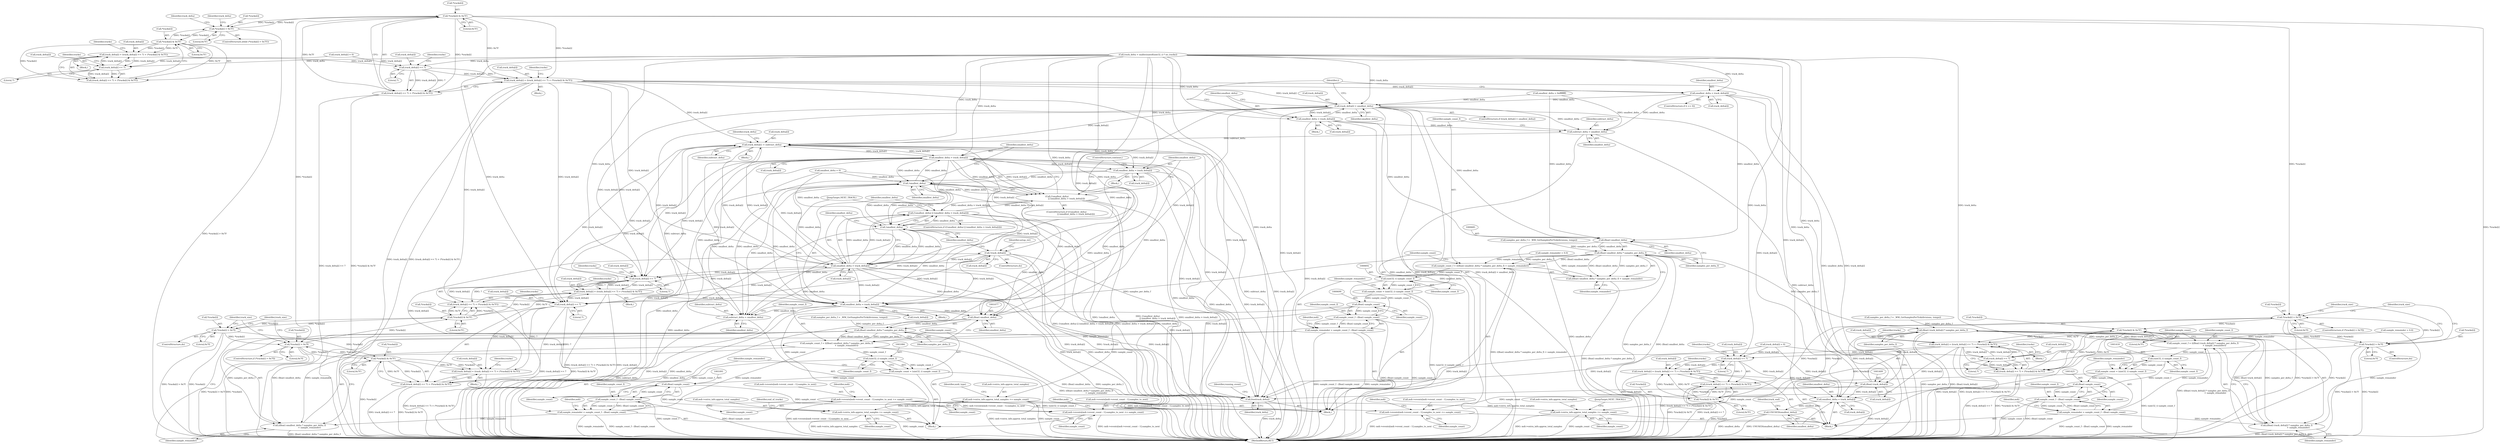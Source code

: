 digraph "0_wildmidi_660b513d99bced8783a4a5984ac2f742c74ebbdd_1@pointer" {
"1000635" [label="(Call,*tracks[i] & 0x7F)"];
"1000594" [label="(Call,*tracks[i] > 0x7F)"];
"1000635" [label="(Call,*tracks[i] & 0x7F)"];
"1000611" [label="(Call,*tracks[i] & 0x7F)"];
"1000601" [label="(Call,track_delta[i] = (track_delta[i] << 7) + (*tracks[i] & 0x7F))"];
"1000606" [label="(Call,track_delta[i] << 7)"];
"1000605" [label="(Call,(track_delta[i] << 7) + (*tracks[i] & 0x7F))"];
"1000630" [label="(Call,track_delta[i] << 7)"];
"1000625" [label="(Call,track_delta[i] = (track_delta[i] << 7) + (*tracks[i] & 0x7F))"];
"1000655" [label="(Call,track_delta[i] < smallest_delta)"];
"1000661" [label="(Call,smallest_delta = track_delta[i])"];
"1000677" [label="(Call,subtract_delta = smallest_delta)"];
"1000754" [label="(Call,track_delta[i] -= subtract_delta)"];
"1000768" [label="(Call,smallest_delta > track_delta[i])"];
"1000766" [label="(Call,!smallest_delta)"];
"1000765" [label="(Call,(!smallest_delta)\n                             || (smallest_delta > track_delta[i]))"];
"1001053" [label="(Call,(!smallest_delta) || (smallest_delta > track_delta[i]))"];
"1001054" [label="(Call,!smallest_delta)"];
"1001056" [label="(Call,smallest_delta > track_delta[i])"];
"1000986" [label="(Call,track_delta[i] << 7)"];
"1000981" [label="(Call,track_delta[i] = (track_delta[i] << 7) + (*tracks[i] & 0x7F))"];
"1001029" [label="(Call,track_delta[i] << 7)"];
"1001024" [label="(Call,track_delta[i] = (track_delta[i] << 7) + (*tracks[i] & 0x7F))"];
"1001048" [label="(Call,!track_delta[i])"];
"1001062" [label="(Call,smallest_delta = track_delta[i])"];
"1001069" [label="(Call,subtract_delta = smallest_delta)"];
"1001076" [label="(Call,(float) smallest_delta)"];
"1001075" [label="(Call,(float) smallest_delta * samples_per_delta_f)"];
"1001072" [label="(Call,sample_count_f = (((float) smallest_delta * samples_per_delta_f)\n                              + sample_remainder))"];
"1001083" [label="(Call,(uint32_t) sample_count_f)"];
"1001081" [label="(Call,sample_count = (uint32_t) sample_count_f)"];
"1001090" [label="(Call,(float) sample_count)"];
"1001088" [label="(Call,sample_count_f - (float) sample_count)"];
"1001086" [label="(Call,sample_remainder = sample_count_f - (float) sample_count)"];
"1001074" [label="(Call,((float) smallest_delta * samples_per_delta_f)\n                              + sample_remainder)"];
"1001093" [label="(Call,mdi->events[mdi->event_count - 1].samples_to_next += sample_count)"];
"1001106" [label="(Call,mdi->extra_info.approx_total_samples += sample_count)"];
"1001515" [label="(Call,free(track_delta))"];
"1001028" [label="(Call,(track_delta[i] << 7) + (*tracks[i] & 0x7F))"];
"1000985" [label="(Call,(track_delta[i] << 7) + (*tracks[i] & 0x7F))"];
"1000774" [label="(Call,smallest_delta = track_delta[i])"];
"1000684" [label="(Call,(float) smallest_delta)"];
"1000683" [label="(Call,(float) smallest_delta * samples_per_delta_f)"];
"1000680" [label="(Call,sample_count_f = (((float) smallest_delta * samples_per_delta_f) + sample_remainder))"];
"1000691" [label="(Call,(uint32_t) sample_count_f)"];
"1000689" [label="(Call,sample_count = (uint32_t) sample_count_f)"];
"1000698" [label="(Call,(float) sample_count)"];
"1000696" [label="(Call,sample_count_f - (float) sample_count)"];
"1000694" [label="(Call,sample_remainder = sample_count_f - (float) sample_count)"];
"1000701" [label="(Call,mdi->events[mdi->event_count - 1].samples_to_next += sample_count)"];
"1001427" [label="(Call,mdi->events[mdi->event_count - 1].samples_to_next += sample_count)"];
"1000714" [label="(Call,mdi->extra_info.approx_total_samples += sample_count)"];
"1001440" [label="(Call,mdi->extra_info.approx_total_samples += sample_count)"];
"1000682" [label="(Call,((float) smallest_delta * samples_per_delta_f) + sample_remainder)"];
"1001407" [label="(Call,(float) track_delta[i] * samples_per_delta_f)"];
"1001404" [label="(Call,sample_count_f = (((float) track_delta[i] * samples_per_delta_f)\n                                   + sample_remainder))"];
"1001417" [label="(Call,(uint32_t) sample_count_f)"];
"1001415" [label="(Call,sample_count = (uint32_t) sample_count_f)"];
"1001424" [label="(Call,(float) sample_count)"];
"1001422" [label="(Call,sample_count_f - (float) sample_count)"];
"1001420" [label="(Call,sample_remainder = sample_count_f - (float) sample_count)"];
"1001406" [label="(Call,((float) track_delta[i] * samples_per_delta_f)\n                                   + sample_remainder)"];
"1001448" [label="(Call,smallest_delta = track_delta[i])"];
"1001453" [label="(Call,UNUSED(smallest_delta))"];
"1000672" [label="(Call,smallest_delta = track_delta[i])"];
"1000629" [label="(Call,(track_delta[i] << 7) + (*tracks[i] & 0x7F))"];
"1000966" [label="(Call,*tracks[i] > 0x7f)"];
"1000991" [label="(Call,*tracks[i] & 0x7F)"];
"1001005" [label="(Call,*tracks[i] > 0x7f)"];
"1001034" [label="(Call,*tracks[i] & 0x7F)"];
"1001322" [label="(Call,*tracks[i] > 0x7f)"];
"1001347" [label="(Call,*tracks[i] & 0x7F)"];
"1001337" [label="(Call,track_delta[i] = (track_delta[i] << 7) + (*tracks[i] & 0x7F))"];
"1001342" [label="(Call,track_delta[i] << 7)"];
"1001341" [label="(Call,(track_delta[i] << 7) + (*tracks[i] & 0x7F))"];
"1001385" [label="(Call,track_delta[i] << 7)"];
"1001380" [label="(Call,track_delta[i] = (track_delta[i] << 7) + (*tracks[i] & 0x7F))"];
"1001408" [label="(Call,(float) track_delta[i])"];
"1001384" [label="(Call,(track_delta[i] << 7) + (*tracks[i] & 0x7F))"];
"1001361" [label="(Call,*tracks[i] > 0x7f)"];
"1001390" [label="(Call,*tracks[i] & 0x7F)"];
"1000697" [label="(Identifier,sample_count_f)"];
"1000678" [label="(Identifier,subtract_delta)"];
"1001427" [label="(Call,mdi->events[mdi->event_count - 1].samples_to_next += sample_count)"];
"1000611" [label="(Call,*tracks[i] & 0x7F)"];
"1000780" [label="(ControlStructure,do)"];
"1000612" [label="(Call,*tracks[i])"];
"1001054" [label="(Call,!smallest_delta)"];
"1001005" [label="(Call,*tracks[i] > 0x7f)"];
"1000156" [label="(Call,sample_remainder = 0.0)"];
"1001112" [label="(Identifier,sample_count)"];
"1000673" [label="(Identifier,smallest_delta)"];
"1000655" [label="(Call,track_delta[i] < smallest_delta)"];
"1001341" [label="(Call,(track_delta[i] << 7) + (*tracks[i] & 0x7F))"];
"1000686" [label="(Identifier,smallest_delta)"];
"1000950" [label="(Call,samples_per_delta_f = _WM_GetSamplesPerTick(divisions, tempo))"];
"1001056" [label="(Call,smallest_delta > track_delta[i])"];
"1001083" [label="(Call,(uint32_t) sample_count_f)"];
"1000682" [label="(Call,((float) smallest_delta * samples_per_delta_f) + sample_remainder)"];
"1001348" [label="(Call,*tracks[i])"];
"1000654" [label="(ControlStructure,if (track_delta[i] < smallest_delta))"];
"1001080" [label="(Identifier,sample_remainder)"];
"1000656" [label="(Call,track_delta[i])"];
"1001085" [label="(Identifier,sample_count_f)"];
"1000691" [label="(Call,(uint32_t) sample_count_f)"];
"1001449" [label="(Identifier,smallest_delta)"];
"1000992" [label="(Call,*tracks[i])"];
"1000605" [label="(Call,(track_delta[i] << 7) + (*tracks[i] & 0x7F))"];
"1000625" [label="(Call,track_delta[i] = (track_delta[i] << 7) + (*tracks[i] & 0x7F))"];
"1001381" [label="(Call,track_delta[i])"];
"1000717" [label="(Identifier,mdi)"];
"1000698" [label="(Call,(float) sample_count)"];
"1001362" [label="(Call,*tracks[i])"];
"1001443" [label="(Identifier,mdi)"];
"1000689" [label="(Call,sample_count = (uint32_t) sample_count_f)"];
"1000966" [label="(Call,*tracks[i] > 0x7f)"];
"1001058" [label="(Call,track_delta[i])"];
"1000994" [label="(Identifier,tracks)"];
"1000410" [label="(Call,track_delta = malloc(sizeof(uint32_t) * no_tracks))"];
"1001404" [label="(Call,sample_count_f = (((float) track_delta[i] * samples_per_delta_f)\n                                   + sample_remainder))"];
"1001516" [label="(Identifier,track_delta)"];
"1001385" [label="(Call,track_delta[i] << 7)"];
"1000614" [label="(Identifier,tracks)"];
"1001106" [label="(Call,mdi->extra_info.approx_total_samples += sample_count)"];
"1001301" [label="(Call,samples_per_delta_f = _WM_GetSamplesPerTick(divisions, tempo))"];
"1001410" [label="(Call,track_delta[i])"];
"1001350" [label="(Identifier,tracks)"];
"1000677" [label="(Call,subtract_delta = smallest_delta)"];
"1001049" [label="(Call,track_delta[i])"];
"1001440" [label="(Call,mdi->extra_info.approx_total_samples += sample_count)"];
"1001395" [label="(Literal,0x7F)"];
"1001076" [label="(Call,(float) smallest_delta)"];
"1001422" [label="(Call,sample_count_f - (float) sample_count)"];
"1001053" [label="(Call,(!smallest_delta) || (smallest_delta > track_delta[i]))"];
"1000663" [label="(Call,track_delta[i])"];
"1001355" [label="(Identifier,tracks)"];
"1001346" [label="(Literal,7)"];
"1001069" [label="(Call,subtract_delta = smallest_delta)"];
"1001370" [label="(Identifier,track_size)"];
"1001029" [label="(Call,track_delta[i] << 7)"];
"1001405" [label="(Identifier,sample_count_f)"];
"1000982" [label="(Call,track_delta[i])"];
"1001415" [label="(Call,sample_count = (uint32_t) sample_count_f)"];
"1001070" [label="(Identifier,subtract_delta)"];
"1000594" [label="(Call,*tracks[i] > 0x7F)"];
"1001398" [label="(Identifier,tracks)"];
"1001342" [label="(Call,track_delta[i] << 7)"];
"1000123" [label="(Block,)"];
"1000702" [label="(Call,mdi->events[mdi->event_count - 1].samples_to_next)"];
"1001144" [label="(Block,)"];
"1000595" [label="(Call,*tracks[i])"];
"1000674" [label="(Call,track_delta[i])"];
"1000603" [label="(Identifier,track_delta)"];
"1000627" [label="(Identifier,track_delta)"];
"1000974" [label="(Block,)"];
"1001092" [label="(Identifier,sample_count)"];
"1001407" [label="(Call,(float) track_delta[i] * samples_per_delta_f)"];
"1000755" [label="(Call,track_delta[i])"];
"1000991" [label="(Call,*tracks[i] & 0x7F)"];
"1000723" [label="(Identifier,midi_type)"];
"1000693" [label="(Identifier,sample_count_f)"];
"1001010" [label="(Literal,0x7f)"];
"1001087" [label="(Identifier,sample_remainder)"];
"1001082" [label="(Identifier,sample_count)"];
"1001389" [label="(Literal,7)"];
"1000599" [label="(Literal,0x7F)"];
"1000679" [label="(Identifier,smallest_delta)"];
"1000636" [label="(Call,*tracks[i])"];
"1000687" [label="(Identifier,samples_per_delta_f)"];
"1000978" [label="(Identifier,track_size)"];
"1000635" [label="(Call,*tracks[i] & 0x7F)"];
"1000973" [label="(ControlStructure,do)"];
"1000986" [label="(Call,track_delta[i] << 7)"];
"1001515" [label="(Call,free(track_delta))"];
"1001457" [label="(Identifier,track_end)"];
"1000660" [label="(Block,)"];
"1001107" [label="(Call,mdi->extra_info.approx_total_samples)"];
"1000681" [label="(Identifier,sample_count_f)"];
"1001086" [label="(Call,sample_remainder = sample_count_f - (float) sample_count)"];
"1001337" [label="(Call,track_delta[i] = (track_delta[i] << 7) + (*tracks[i] & 0x7F))"];
"1001105" [label="(Identifier,sample_count)"];
"1001441" [label="(Call,mdi->extra_info.approx_total_samples)"];
"1001423" [label="(Identifier,sample_count_f)"];
"1001097" [label="(Identifier,mdi)"];
"1001408" [label="(Call,(float) track_delta[i])"];
"1000761" [label="(Identifier,track_delta)"];
"1001327" [label="(Literal,0x7f)"];
"1000714" [label="(Call,mdi->extra_info.approx_total_samples += sample_count)"];
"1001533" [label="(MethodReturn,RET)"];
"1001039" [label="(Literal,0x7F)"];
"1000971" [label="(Literal,0x7f)"];
"1000767" [label="(Identifier,smallest_delta)"];
"1001064" [label="(Call,track_delta[i])"];
"1000385" [label="(Call,samples_per_delta_f = _WM_GetSamplesPerTick(divisions, tempo))"];
"1000731" [label="(Call,smallest_delta = 0)"];
"1000769" [label="(Identifier,smallest_delta)"];
"1000695" [label="(Identifier,sample_remainder)"];
"1001454" [label="(Identifier,smallest_delta)"];
"1001014" [label="(Identifier,track_size)"];
"1000588" [label="(Call,track_delta[i] = 0)"];
"1000715" [label="(Call,mdi->extra_info.approx_total_samples)"];
"1001323" [label="(Call,*tracks[i])"];
"1001450" [label="(Call,track_delta[i])"];
"1000965" [label="(ControlStructure,if (*tracks[i] > 0x7f))"];
"1000770" [label="(Call,track_delta[i])"];
"1001384" [label="(Call,(track_delta[i] << 7) + (*tracks[i] & 0x7F))"];
"1000643" [label="(Identifier,tracks)"];
"1001024" [label="(Call,track_delta[i] = (track_delta[i] << 7) + (*tracks[i] & 0x7F))"];
"1001078" [label="(Identifier,smallest_delta)"];
"1001343" [label="(Call,track_delta[i])"];
"1000662" [label="(Identifier,smallest_delta)"];
"1000634" [label="(Literal,7)"];
"1000630" [label="(Call,track_delta[i] << 7)"];
"1001089" [label="(Identifier,sample_count_f)"];
"1000981" [label="(Call,track_delta[i] = (track_delta[i] << 7) + (*tracks[i] & 0x7F))"];
"1001426" [label="(Identifier,sample_count)"];
"1001380" [label="(Call,track_delta[i] = (track_delta[i] << 7) + (*tracks[i] & 0x7F))"];
"1001366" [label="(Literal,0x7f)"];
"1000999" [label="(Identifier,tracks)"];
"1001055" [label="(Identifier,smallest_delta)"];
"1001025" [label="(Call,track_delta[i])"];
"1001428" [label="(Call,mdi->events[mdi->event_count - 1].samples_to_next)"];
"1000773" [label="(Block,)"];
"1000774" [label="(Call,smallest_delta = track_delta[i])"];
"1000690" [label="(Identifier,sample_count)"];
"1000753" [label="(Block,)"];
"1000606" [label="(Call,track_delta[i] << 7)"];
"1000688" [label="(Identifier,sample_remainder)"];
"1000619" [label="(Identifier,tracks)"];
"1001030" [label="(Call,track_delta[i])"];
"1001338" [label="(Call,track_delta[i])"];
"1001420" [label="(Call,sample_remainder = sample_count_f - (float) sample_count)"];
"1000668" [label="(ControlStructure,if (i == 0))"];
"1000713" [label="(Identifier,sample_count)"];
"1001424" [label="(Call,(float) sample_count)"];
"1001042" [label="(Identifier,tracks)"];
"1000661" [label="(Call,smallest_delta = track_delta[i])"];
"1000443" [label="(Block,)"];
"1000783" [label="(Identifier,setup_ret)"];
"1001075" [label="(Call,(float) smallest_delta * samples_per_delta_f)"];
"1001439" [label="(Identifier,sample_count)"];
"1000600" [label="(Block,)"];
"1001057" [label="(Identifier,smallest_delta)"];
"1001352" [label="(Literal,0x7F)"];
"1001431" [label="(Identifier,mdi)"];
"1001081" [label="(Call,sample_count = (uint32_t) sample_count_f)"];
"1000775" [label="(Identifier,smallest_delta)"];
"1000987" [label="(Call,track_delta[i])"];
"1001393" [label="(Identifier,tracks)"];
"1000700" [label="(Identifier,sample_count)"];
"1001390" [label="(Call,*tracks[i] & 0x7F)"];
"1000626" [label="(Call,track_delta[i])"];
"1000758" [label="(Identifier,subtract_delta)"];
"1001413" [label="(Identifier,samples_per_delta_f)"];
"1001322" [label="(Call,*tracks[i] > 0x7f)"];
"1000431" [label="(Call,smallest_delta = 0xffffffff)"];
"1000728" [label="(Identifier,end_of_tracks)"];
"1001361" [label="(Call,*tracks[i] > 0x7f)"];
"1000638" [label="(Identifier,tracks)"];
"1001347" [label="(Call,*tracks[i] & 0x7F)"];
"1001330" [label="(Block,)"];
"1000766" [label="(Call,!smallest_delta)"];
"1000680" [label="(Call,sample_count_f = (((float) smallest_delta * samples_per_delta_f) + sample_remainder))"];
"1001063" [label="(Identifier,smallest_delta)"];
"1001518" [label="(Identifier,running_event)"];
"1001447" [label="(JumpTarget,NEXT_TRACK2:)"];
"1001453" [label="(Call,UNUSED(smallest_delta))"];
"1000683" [label="(Call,(float) smallest_delta * samples_per_delta_f)"];
"1000705" [label="(Identifier,mdi)"];
"1000601" [label="(Call,track_delta[i] = (track_delta[i] << 7) + (*tracks[i] & 0x7F))"];
"1001072" [label="(Call,sample_count_f = (((float) smallest_delta * samples_per_delta_f)\n                              + sample_remainder))"];
"1001334" [label="(Identifier,track_size)"];
"1001321" [label="(ControlStructure,if (*tracks[i] > 0x7f))"];
"1000768" [label="(Call,smallest_delta > track_delta[i])"];
"1000779" [label="(ControlStructure,continue;)"];
"1000765" [label="(Call,(!smallest_delta)\n                             || (smallest_delta > track_delta[i]))"];
"1000607" [label="(Call,track_delta[i])"];
"1000781" [label="(Block,)"];
"1001125" [label="(Call,sample_remainder = 0.0)"];
"1001109" [label="(Identifier,mdi)"];
"1001006" [label="(Call,*tracks[i])"];
"1001034" [label="(Call,*tracks[i] & 0x7F)"];
"1001033" [label="(Literal,7)"];
"1001071" [label="(Identifier,smallest_delta)"];
"1001417" [label="(Call,(uint32_t) sample_count_f)"];
"1001035" [label="(Call,*tracks[i])"];
"1000696" [label="(Call,sample_count_f - (float) sample_count)"];
"1000720" [label="(Identifier,sample_count)"];
"1000730" [label="(Block,)"];
"1001061" [label="(Block,)"];
"1000754" [label="(Call,track_delta[i] -= subtract_delta)"];
"1000967" [label="(Call,*tracks[i])"];
"1001448" [label="(Call,smallest_delta = track_delta[i])"];
"1000616" [label="(Literal,0x7F)"];
"1000672" [label="(Call,smallest_delta = track_delta[i])"];
"1001067" [label="(JumpTarget,NEXT_TRACK:)"];
"1000990" [label="(Literal,7)"];
"1000776" [label="(Call,track_delta[i])"];
"1001406" [label="(Call,((float) track_delta[i] * samples_per_delta_f)\n                                   + sample_remainder)"];
"1001414" [label="(Identifier,sample_remainder)"];
"1001079" [label="(Identifier,samples_per_delta_f)"];
"1000701" [label="(Call,mdi->events[mdi->event_count - 1].samples_to_next += sample_count)"];
"1001052" [label="(ControlStructure,if ((!smallest_delta) || (smallest_delta > track_delta[i])))"];
"1001090" [label="(Call,(float) sample_count)"];
"1000602" [label="(Call,track_delta[i])"];
"1001088" [label="(Call,sample_count_f - (float) sample_count)"];
"1001329" [label="(ControlStructure,do)"];
"1001419" [label="(Identifier,sample_count_f)"];
"1001073" [label="(Identifier,sample_count_f)"];
"1001094" [label="(Call,mdi->events[mdi->event_count - 1].samples_to_next)"];
"1001391" [label="(Call,*tracks[i])"];
"1001446" [label="(Identifier,sample_count)"];
"1000593" [label="(ControlStructure,while (*tracks[i] > 0x7F))"];
"1001421" [label="(Identifier,sample_remainder)"];
"1001028" [label="(Call,(track_delta[i] << 7) + (*tracks[i] & 0x7F))"];
"1000694" [label="(Call,sample_remainder = sample_count_f - (float) sample_count)"];
"1000631" [label="(Call,track_delta[i])"];
"1001093" [label="(Call,mdi->events[mdi->event_count - 1].samples_to_next += sample_count)"];
"1001416" [label="(Identifier,sample_count)"];
"1000442" [label="(Identifier,i)"];
"1001062" [label="(Call,smallest_delta = track_delta[i])"];
"1000985" [label="(Call,(track_delta[i] << 7) + (*tracks[i] & 0x7F))"];
"1001316" [label="(Call,track_delta[i] = 0)"];
"1001048" [label="(Call,!track_delta[i])"];
"1000684" [label="(Call,(float) smallest_delta)"];
"1001037" [label="(Identifier,tracks)"];
"1001074" [label="(Call,((float) smallest_delta * samples_per_delta_f)\n                              + sample_remainder)"];
"1000640" [label="(Literal,0x7F)"];
"1000996" [label="(Literal,0x7F)"];
"1000629" [label="(Call,(track_delta[i] << 7) + (*tracks[i] & 0x7F))"];
"1000610" [label="(Literal,7)"];
"1000764" [label="(ControlStructure,if ((!smallest_delta)\n                             || (smallest_delta > track_delta[i])))"];
"1001386" [label="(Call,track_delta[i])"];
"1000659" [label="(Identifier,smallest_delta)"];
"1000635" -> "1000629"  [label="AST: "];
"1000635" -> "1000640"  [label="CFG: "];
"1000636" -> "1000635"  [label="AST: "];
"1000640" -> "1000635"  [label="AST: "];
"1000629" -> "1000635"  [label="CFG: "];
"1000635" -> "1001533"  [label="DDG: *tracks[i]"];
"1000635" -> "1000594"  [label="DDG: *tracks[i]"];
"1000635" -> "1000625"  [label="DDG: *tracks[i]"];
"1000635" -> "1000625"  [label="DDG: 0x7F"];
"1000635" -> "1000629"  [label="DDG: *tracks[i]"];
"1000635" -> "1000629"  [label="DDG: 0x7F"];
"1000594" -> "1000635"  [label="DDG: *tracks[i]"];
"1000635" -> "1000966"  [label="DDG: *tracks[i]"];
"1000635" -> "1001322"  [label="DDG: *tracks[i]"];
"1000594" -> "1000593"  [label="AST: "];
"1000594" -> "1000599"  [label="CFG: "];
"1000595" -> "1000594"  [label="AST: "];
"1000599" -> "1000594"  [label="AST: "];
"1000603" -> "1000594"  [label="CFG: "];
"1000627" -> "1000594"  [label="CFG: "];
"1000594" -> "1001533"  [label="DDG: *tracks[i] > 0x7F"];
"1000611" -> "1000594"  [label="DDG: *tracks[i]"];
"1000594" -> "1000611"  [label="DDG: *tracks[i]"];
"1000611" -> "1000605"  [label="AST: "];
"1000611" -> "1000616"  [label="CFG: "];
"1000612" -> "1000611"  [label="AST: "];
"1000616" -> "1000611"  [label="AST: "];
"1000605" -> "1000611"  [label="CFG: "];
"1000611" -> "1000601"  [label="DDG: *tracks[i]"];
"1000611" -> "1000601"  [label="DDG: 0x7F"];
"1000611" -> "1000605"  [label="DDG: *tracks[i]"];
"1000611" -> "1000605"  [label="DDG: 0x7F"];
"1000601" -> "1000600"  [label="AST: "];
"1000601" -> "1000605"  [label="CFG: "];
"1000602" -> "1000601"  [label="AST: "];
"1000605" -> "1000601"  [label="AST: "];
"1000619" -> "1000601"  [label="CFG: "];
"1000606" -> "1000601"  [label="DDG: track_delta[i]"];
"1000606" -> "1000601"  [label="DDG: 7"];
"1000601" -> "1000606"  [label="DDG: track_delta[i]"];
"1000601" -> "1000630"  [label="DDG: track_delta[i]"];
"1000606" -> "1000605"  [label="AST: "];
"1000606" -> "1000610"  [label="CFG: "];
"1000607" -> "1000606"  [label="AST: "];
"1000610" -> "1000606"  [label="AST: "];
"1000614" -> "1000606"  [label="CFG: "];
"1000606" -> "1000605"  [label="DDG: track_delta[i]"];
"1000606" -> "1000605"  [label="DDG: 7"];
"1000588" -> "1000606"  [label="DDG: track_delta[i]"];
"1000410" -> "1000606"  [label="DDG: track_delta"];
"1000630" -> "1000629"  [label="AST: "];
"1000630" -> "1000634"  [label="CFG: "];
"1000631" -> "1000630"  [label="AST: "];
"1000634" -> "1000630"  [label="AST: "];
"1000638" -> "1000630"  [label="CFG: "];
"1000630" -> "1000625"  [label="DDG: track_delta[i]"];
"1000630" -> "1000625"  [label="DDG: 7"];
"1000630" -> "1000629"  [label="DDG: track_delta[i]"];
"1000630" -> "1000629"  [label="DDG: 7"];
"1000588" -> "1000630"  [label="DDG: track_delta[i]"];
"1000410" -> "1000630"  [label="DDG: track_delta"];
"1000625" -> "1000443"  [label="AST: "];
"1000625" -> "1000629"  [label="CFG: "];
"1000626" -> "1000625"  [label="AST: "];
"1000629" -> "1000625"  [label="AST: "];
"1000643" -> "1000625"  [label="CFG: "];
"1000625" -> "1001533"  [label="DDG: (track_delta[i] << 7) + (*tracks[i] & 0x7F)"];
"1000625" -> "1001533"  [label="DDG: track_delta[i]"];
"1000625" -> "1000655"  [label="DDG: track_delta[i]"];
"1000625" -> "1000672"  [label="DDG: track_delta[i]"];
"1000625" -> "1000754"  [label="DDG: track_delta[i]"];
"1000625" -> "1000986"  [label="DDG: track_delta[i]"];
"1000625" -> "1001029"  [label="DDG: track_delta[i]"];
"1000625" -> "1001056"  [label="DDG: track_delta[i]"];
"1000625" -> "1001062"  [label="DDG: track_delta[i]"];
"1000625" -> "1001448"  [label="DDG: track_delta[i]"];
"1000625" -> "1001515"  [label="DDG: track_delta[i]"];
"1000655" -> "1000654"  [label="AST: "];
"1000655" -> "1000659"  [label="CFG: "];
"1000656" -> "1000655"  [label="AST: "];
"1000659" -> "1000655"  [label="AST: "];
"1000662" -> "1000655"  [label="CFG: "];
"1000442" -> "1000655"  [label="CFG: "];
"1000655" -> "1001533"  [label="DDG: track_delta[i]"];
"1000655" -> "1001533"  [label="DDG: track_delta[i] < smallest_delta"];
"1000655" -> "1001533"  [label="DDG: smallest_delta"];
"1000410" -> "1000655"  [label="DDG: track_delta"];
"1000661" -> "1000655"  [label="DDG: smallest_delta"];
"1000431" -> "1000655"  [label="DDG: smallest_delta"];
"1000672" -> "1000655"  [label="DDG: smallest_delta"];
"1000655" -> "1000661"  [label="DDG: track_delta[i]"];
"1000655" -> "1000677"  [label="DDG: smallest_delta"];
"1000655" -> "1000684"  [label="DDG: smallest_delta"];
"1000655" -> "1000754"  [label="DDG: track_delta[i]"];
"1000655" -> "1000986"  [label="DDG: track_delta[i]"];
"1000655" -> "1001029"  [label="DDG: track_delta[i]"];
"1000655" -> "1001056"  [label="DDG: track_delta[i]"];
"1000655" -> "1001062"  [label="DDG: track_delta[i]"];
"1000655" -> "1001448"  [label="DDG: track_delta[i]"];
"1000655" -> "1001515"  [label="DDG: track_delta[i]"];
"1000661" -> "1000660"  [label="AST: "];
"1000661" -> "1000663"  [label="CFG: "];
"1000662" -> "1000661"  [label="AST: "];
"1000663" -> "1000661"  [label="AST: "];
"1000442" -> "1000661"  [label="CFG: "];
"1000661" -> "1001533"  [label="DDG: track_delta[i]"];
"1000661" -> "1001533"  [label="DDG: smallest_delta"];
"1000410" -> "1000661"  [label="DDG: track_delta"];
"1000661" -> "1000677"  [label="DDG: smallest_delta"];
"1000661" -> "1000684"  [label="DDG: smallest_delta"];
"1000677" -> "1000123"  [label="AST: "];
"1000677" -> "1000679"  [label="CFG: "];
"1000678" -> "1000677"  [label="AST: "];
"1000679" -> "1000677"  [label="AST: "];
"1000681" -> "1000677"  [label="CFG: "];
"1000677" -> "1001533"  [label="DDG: subtract_delta"];
"1000431" -> "1000677"  [label="DDG: smallest_delta"];
"1000672" -> "1000677"  [label="DDG: smallest_delta"];
"1000677" -> "1000754"  [label="DDG: subtract_delta"];
"1000754" -> "1000753"  [label="AST: "];
"1000754" -> "1000758"  [label="CFG: "];
"1000755" -> "1000754"  [label="AST: "];
"1000758" -> "1000754"  [label="AST: "];
"1000761" -> "1000754"  [label="CFG: "];
"1000754" -> "1001533"  [label="DDG: subtract_delta"];
"1000754" -> "1001533"  [label="DDG: track_delta[i]"];
"1001069" -> "1000754"  [label="DDG: subtract_delta"];
"1001048" -> "1000754"  [label="DDG: track_delta[i]"];
"1001056" -> "1000754"  [label="DDG: track_delta[i]"];
"1000410" -> "1000754"  [label="DDG: track_delta"];
"1000981" -> "1000754"  [label="DDG: track_delta[i]"];
"1000768" -> "1000754"  [label="DDG: track_delta[i]"];
"1000754" -> "1000768"  [label="DDG: track_delta[i]"];
"1000754" -> "1000774"  [label="DDG: track_delta[i]"];
"1000754" -> "1000986"  [label="DDG: track_delta[i]"];
"1000754" -> "1001029"  [label="DDG: track_delta[i]"];
"1000754" -> "1001056"  [label="DDG: track_delta[i]"];
"1000754" -> "1001062"  [label="DDG: track_delta[i]"];
"1000754" -> "1001515"  [label="DDG: track_delta[i]"];
"1000768" -> "1000765"  [label="AST: "];
"1000768" -> "1000770"  [label="CFG: "];
"1000769" -> "1000768"  [label="AST: "];
"1000770" -> "1000768"  [label="AST: "];
"1000765" -> "1000768"  [label="CFG: "];
"1000768" -> "1001533"  [label="DDG: smallest_delta"];
"1000768" -> "1001533"  [label="DDG: track_delta[i]"];
"1000768" -> "1000766"  [label="DDG: smallest_delta"];
"1000768" -> "1000765"  [label="DDG: smallest_delta"];
"1000768" -> "1000765"  [label="DDG: track_delta[i]"];
"1000766" -> "1000768"  [label="DDG: smallest_delta"];
"1000410" -> "1000768"  [label="DDG: track_delta"];
"1000768" -> "1000774"  [label="DDG: track_delta[i]"];
"1000768" -> "1000986"  [label="DDG: track_delta[i]"];
"1000768" -> "1001029"  [label="DDG: track_delta[i]"];
"1000768" -> "1001054"  [label="DDG: smallest_delta"];
"1000768" -> "1001056"  [label="DDG: track_delta[i]"];
"1000768" -> "1001062"  [label="DDG: track_delta[i]"];
"1000768" -> "1001069"  [label="DDG: smallest_delta"];
"1000768" -> "1001076"  [label="DDG: smallest_delta"];
"1000768" -> "1001515"  [label="DDG: track_delta[i]"];
"1000766" -> "1000765"  [label="AST: "];
"1000766" -> "1000767"  [label="CFG: "];
"1000767" -> "1000766"  [label="AST: "];
"1000769" -> "1000766"  [label="CFG: "];
"1000765" -> "1000766"  [label="CFG: "];
"1000766" -> "1001533"  [label="DDG: smallest_delta"];
"1000766" -> "1000765"  [label="DDG: smallest_delta"];
"1001054" -> "1000766"  [label="DDG: smallest_delta"];
"1001056" -> "1000766"  [label="DDG: smallest_delta"];
"1001062" -> "1000766"  [label="DDG: smallest_delta"];
"1000731" -> "1000766"  [label="DDG: smallest_delta"];
"1000774" -> "1000766"  [label="DDG: smallest_delta"];
"1000766" -> "1001054"  [label="DDG: smallest_delta"];
"1000766" -> "1001069"  [label="DDG: smallest_delta"];
"1000766" -> "1001076"  [label="DDG: smallest_delta"];
"1000765" -> "1000764"  [label="AST: "];
"1000775" -> "1000765"  [label="CFG: "];
"1000779" -> "1000765"  [label="CFG: "];
"1000765" -> "1001533"  [label="DDG: !smallest_delta"];
"1000765" -> "1001533"  [label="DDG: (!smallest_delta)\n                             || (smallest_delta > track_delta[i])"];
"1000765" -> "1001533"  [label="DDG: smallest_delta > track_delta[i]"];
"1001053" -> "1000765"  [label="DDG: smallest_delta > track_delta[i]"];
"1000765" -> "1001053"  [label="DDG: smallest_delta > track_delta[i]"];
"1001053" -> "1001052"  [label="AST: "];
"1001053" -> "1001054"  [label="CFG: "];
"1001053" -> "1001056"  [label="CFG: "];
"1001054" -> "1001053"  [label="AST: "];
"1001056" -> "1001053"  [label="AST: "];
"1001063" -> "1001053"  [label="CFG: "];
"1001067" -> "1001053"  [label="CFG: "];
"1001053" -> "1001533"  [label="DDG: smallest_delta > track_delta[i]"];
"1001053" -> "1001533"  [label="DDG: !smallest_delta"];
"1001053" -> "1001533"  [label="DDG: (!smallest_delta) || (smallest_delta > track_delta[i])"];
"1001054" -> "1001053"  [label="DDG: smallest_delta"];
"1001056" -> "1001053"  [label="DDG: smallest_delta"];
"1001056" -> "1001053"  [label="DDG: track_delta[i]"];
"1001054" -> "1001055"  [label="CFG: "];
"1001055" -> "1001054"  [label="AST: "];
"1001057" -> "1001054"  [label="CFG: "];
"1001054" -> "1001533"  [label="DDG: smallest_delta"];
"1001056" -> "1001054"  [label="DDG: smallest_delta"];
"1001062" -> "1001054"  [label="DDG: smallest_delta"];
"1000731" -> "1001054"  [label="DDG: smallest_delta"];
"1000774" -> "1001054"  [label="DDG: smallest_delta"];
"1001054" -> "1001056"  [label="DDG: smallest_delta"];
"1001054" -> "1001069"  [label="DDG: smallest_delta"];
"1001054" -> "1001076"  [label="DDG: smallest_delta"];
"1001056" -> "1001058"  [label="CFG: "];
"1001057" -> "1001056"  [label="AST: "];
"1001058" -> "1001056"  [label="AST: "];
"1001056" -> "1001533"  [label="DDG: smallest_delta"];
"1001056" -> "1001533"  [label="DDG: track_delta[i]"];
"1001056" -> "1000986"  [label="DDG: track_delta[i]"];
"1001056" -> "1001029"  [label="DDG: track_delta[i]"];
"1001048" -> "1001056"  [label="DDG: track_delta[i]"];
"1000410" -> "1001056"  [label="DDG: track_delta"];
"1000981" -> "1001056"  [label="DDG: track_delta[i]"];
"1001056" -> "1001062"  [label="DDG: track_delta[i]"];
"1001056" -> "1001069"  [label="DDG: smallest_delta"];
"1001056" -> "1001076"  [label="DDG: smallest_delta"];
"1001056" -> "1001515"  [label="DDG: track_delta[i]"];
"1000986" -> "1000985"  [label="AST: "];
"1000986" -> "1000990"  [label="CFG: "];
"1000987" -> "1000986"  [label="AST: "];
"1000990" -> "1000986"  [label="AST: "];
"1000994" -> "1000986"  [label="CFG: "];
"1000986" -> "1000981"  [label="DDG: track_delta[i]"];
"1000986" -> "1000981"  [label="DDG: 7"];
"1000986" -> "1000985"  [label="DDG: track_delta[i]"];
"1000986" -> "1000985"  [label="DDG: 7"];
"1001048" -> "1000986"  [label="DDG: track_delta[i]"];
"1000410" -> "1000986"  [label="DDG: track_delta"];
"1000981" -> "1000986"  [label="DDG: track_delta[i]"];
"1000981" -> "1000974"  [label="AST: "];
"1000981" -> "1000985"  [label="CFG: "];
"1000982" -> "1000981"  [label="AST: "];
"1000985" -> "1000981"  [label="AST: "];
"1000999" -> "1000981"  [label="CFG: "];
"1000981" -> "1001533"  [label="DDG: track_delta[i]"];
"1000981" -> "1001533"  [label="DDG: (track_delta[i] << 7) + (*tracks[i] & 0x7F)"];
"1000991" -> "1000981"  [label="DDG: *tracks[i]"];
"1000991" -> "1000981"  [label="DDG: 0x7F"];
"1000981" -> "1001029"  [label="DDG: track_delta[i]"];
"1000981" -> "1001062"  [label="DDG: track_delta[i]"];
"1000981" -> "1001515"  [label="DDG: track_delta[i]"];
"1001029" -> "1001028"  [label="AST: "];
"1001029" -> "1001033"  [label="CFG: "];
"1001030" -> "1001029"  [label="AST: "];
"1001033" -> "1001029"  [label="AST: "];
"1001037" -> "1001029"  [label="CFG: "];
"1001029" -> "1001024"  [label="DDG: track_delta[i]"];
"1001029" -> "1001024"  [label="DDG: 7"];
"1001029" -> "1001028"  [label="DDG: track_delta[i]"];
"1001029" -> "1001028"  [label="DDG: 7"];
"1001048" -> "1001029"  [label="DDG: track_delta[i]"];
"1000410" -> "1001029"  [label="DDG: track_delta"];
"1001024" -> "1000781"  [label="AST: "];
"1001024" -> "1001028"  [label="CFG: "];
"1001025" -> "1001024"  [label="AST: "];
"1001028" -> "1001024"  [label="AST: "];
"1001042" -> "1001024"  [label="CFG: "];
"1001024" -> "1001533"  [label="DDG: (track_delta[i] << 7) + (*tracks[i] & 0x7F)"];
"1001034" -> "1001024"  [label="DDG: *tracks[i]"];
"1001034" -> "1001024"  [label="DDG: 0x7F"];
"1001024" -> "1001048"  [label="DDG: track_delta[i]"];
"1001048" -> "1000780"  [label="AST: "];
"1001048" -> "1001049"  [label="CFG: "];
"1001049" -> "1001048"  [label="AST: "];
"1000783" -> "1001048"  [label="CFG: "];
"1001055" -> "1001048"  [label="CFG: "];
"1001048" -> "1001533"  [label="DDG: track_delta[i]"];
"1001048" -> "1001533"  [label="DDG: !track_delta[i]"];
"1000410" -> "1001048"  [label="DDG: track_delta"];
"1001048" -> "1001062"  [label="DDG: track_delta[i]"];
"1001048" -> "1001515"  [label="DDG: track_delta[i]"];
"1001062" -> "1001061"  [label="AST: "];
"1001062" -> "1001064"  [label="CFG: "];
"1001063" -> "1001062"  [label="AST: "];
"1001064" -> "1001062"  [label="AST: "];
"1001067" -> "1001062"  [label="CFG: "];
"1001062" -> "1001533"  [label="DDG: track_delta[i]"];
"1001062" -> "1001533"  [label="DDG: smallest_delta"];
"1000410" -> "1001062"  [label="DDG: track_delta"];
"1001062" -> "1001069"  [label="DDG: smallest_delta"];
"1001062" -> "1001076"  [label="DDG: smallest_delta"];
"1001069" -> "1000730"  [label="AST: "];
"1001069" -> "1001071"  [label="CFG: "];
"1001070" -> "1001069"  [label="AST: "];
"1001071" -> "1001069"  [label="AST: "];
"1001073" -> "1001069"  [label="CFG: "];
"1001069" -> "1001533"  [label="DDG: subtract_delta"];
"1000731" -> "1001069"  [label="DDG: smallest_delta"];
"1000774" -> "1001069"  [label="DDG: smallest_delta"];
"1001076" -> "1001075"  [label="AST: "];
"1001076" -> "1001078"  [label="CFG: "];
"1001077" -> "1001076"  [label="AST: "];
"1001078" -> "1001076"  [label="AST: "];
"1001079" -> "1001076"  [label="CFG: "];
"1001076" -> "1001533"  [label="DDG: smallest_delta"];
"1001076" -> "1001075"  [label="DDG: smallest_delta"];
"1000731" -> "1001076"  [label="DDG: smallest_delta"];
"1000774" -> "1001076"  [label="DDG: smallest_delta"];
"1001075" -> "1001074"  [label="AST: "];
"1001075" -> "1001079"  [label="CFG: "];
"1001079" -> "1001075"  [label="AST: "];
"1001080" -> "1001075"  [label="CFG: "];
"1001075" -> "1001533"  [label="DDG: (float) smallest_delta"];
"1001075" -> "1001533"  [label="DDG: samples_per_delta_f"];
"1001075" -> "1001072"  [label="DDG: (float) smallest_delta"];
"1001075" -> "1001072"  [label="DDG: samples_per_delta_f"];
"1001075" -> "1001074"  [label="DDG: (float) smallest_delta"];
"1001075" -> "1001074"  [label="DDG: samples_per_delta_f"];
"1000683" -> "1001075"  [label="DDG: samples_per_delta_f"];
"1000950" -> "1001075"  [label="DDG: samples_per_delta_f"];
"1001072" -> "1000730"  [label="AST: "];
"1001072" -> "1001074"  [label="CFG: "];
"1001073" -> "1001072"  [label="AST: "];
"1001074" -> "1001072"  [label="AST: "];
"1001082" -> "1001072"  [label="CFG: "];
"1001072" -> "1001533"  [label="DDG: ((float) smallest_delta * samples_per_delta_f)\n                              + sample_remainder"];
"1000694" -> "1001072"  [label="DDG: sample_remainder"];
"1001086" -> "1001072"  [label="DDG: sample_remainder"];
"1001072" -> "1001083"  [label="DDG: sample_count_f"];
"1001083" -> "1001081"  [label="AST: "];
"1001083" -> "1001085"  [label="CFG: "];
"1001084" -> "1001083"  [label="AST: "];
"1001085" -> "1001083"  [label="AST: "];
"1001081" -> "1001083"  [label="CFG: "];
"1001083" -> "1001081"  [label="DDG: sample_count_f"];
"1001083" -> "1001088"  [label="DDG: sample_count_f"];
"1001081" -> "1000730"  [label="AST: "];
"1001082" -> "1001081"  [label="AST: "];
"1001087" -> "1001081"  [label="CFG: "];
"1001081" -> "1001533"  [label="DDG: (uint32_t) sample_count_f"];
"1001081" -> "1001090"  [label="DDG: sample_count"];
"1001090" -> "1001088"  [label="AST: "];
"1001090" -> "1001092"  [label="CFG: "];
"1001091" -> "1001090"  [label="AST: "];
"1001092" -> "1001090"  [label="AST: "];
"1001088" -> "1001090"  [label="CFG: "];
"1001090" -> "1001088"  [label="DDG: sample_count"];
"1001090" -> "1001093"  [label="DDG: sample_count"];
"1001090" -> "1001106"  [label="DDG: sample_count"];
"1001088" -> "1001086"  [label="AST: "];
"1001089" -> "1001088"  [label="AST: "];
"1001086" -> "1001088"  [label="CFG: "];
"1001088" -> "1001533"  [label="DDG: sample_count_f"];
"1001088" -> "1001533"  [label="DDG: (float) sample_count"];
"1001088" -> "1001086"  [label="DDG: sample_count_f"];
"1001088" -> "1001086"  [label="DDG: (float) sample_count"];
"1001086" -> "1000730"  [label="AST: "];
"1001087" -> "1001086"  [label="AST: "];
"1001097" -> "1001086"  [label="CFG: "];
"1001086" -> "1001533"  [label="DDG: sample_remainder"];
"1001086" -> "1001533"  [label="DDG: sample_count_f - (float) sample_count"];
"1001086" -> "1001074"  [label="DDG: sample_remainder"];
"1001074" -> "1001080"  [label="CFG: "];
"1001080" -> "1001074"  [label="AST: "];
"1001074" -> "1001533"  [label="DDG: (float) smallest_delta * samples_per_delta_f"];
"1000694" -> "1001074"  [label="DDG: sample_remainder"];
"1001093" -> "1000730"  [label="AST: "];
"1001093" -> "1001105"  [label="CFG: "];
"1001094" -> "1001093"  [label="AST: "];
"1001105" -> "1001093"  [label="AST: "];
"1001109" -> "1001093"  [label="CFG: "];
"1001093" -> "1001533"  [label="DDG: mdi->events[mdi->event_count - 1].samples_to_next"];
"1000701" -> "1001093"  [label="DDG: mdi->events[mdi->event_count - 1].samples_to_next"];
"1001106" -> "1000730"  [label="AST: "];
"1001106" -> "1001112"  [label="CFG: "];
"1001107" -> "1001106"  [label="AST: "];
"1001112" -> "1001106"  [label="AST: "];
"1000728" -> "1001106"  [label="CFG: "];
"1001106" -> "1001533"  [label="DDG: mdi->extra_info.approx_total_samples"];
"1001106" -> "1001533"  [label="DDG: sample_count"];
"1000714" -> "1001106"  [label="DDG: mdi->extra_info.approx_total_samples"];
"1001515" -> "1000123"  [label="AST: "];
"1001515" -> "1001516"  [label="CFG: "];
"1001516" -> "1001515"  [label="AST: "];
"1001518" -> "1001515"  [label="CFG: "];
"1001515" -> "1001533"  [label="DDG: track_delta"];
"1001337" -> "1001515"  [label="DDG: track_delta[i]"];
"1001316" -> "1001515"  [label="DDG: track_delta[i]"];
"1000410" -> "1001515"  [label="DDG: track_delta"];
"1001408" -> "1001515"  [label="DDG: track_delta[i]"];
"1001028" -> "1001034"  [label="CFG: "];
"1001034" -> "1001028"  [label="AST: "];
"1001028" -> "1001533"  [label="DDG: track_delta[i] << 7"];
"1001028" -> "1001533"  [label="DDG: *tracks[i] & 0x7F"];
"1001034" -> "1001028"  [label="DDG: *tracks[i]"];
"1001034" -> "1001028"  [label="DDG: 0x7F"];
"1000985" -> "1000991"  [label="CFG: "];
"1000991" -> "1000985"  [label="AST: "];
"1000985" -> "1001533"  [label="DDG: *tracks[i] & 0x7F"];
"1000985" -> "1001533"  [label="DDG: track_delta[i] << 7"];
"1000991" -> "1000985"  [label="DDG: *tracks[i]"];
"1000991" -> "1000985"  [label="DDG: 0x7F"];
"1000774" -> "1000773"  [label="AST: "];
"1000774" -> "1000776"  [label="CFG: "];
"1000775" -> "1000774"  [label="AST: "];
"1000776" -> "1000774"  [label="AST: "];
"1000779" -> "1000774"  [label="CFG: "];
"1000774" -> "1001533"  [label="DDG: track_delta[i]"];
"1000774" -> "1001533"  [label="DDG: smallest_delta"];
"1000410" -> "1000774"  [label="DDG: track_delta"];
"1000684" -> "1000683"  [label="AST: "];
"1000684" -> "1000686"  [label="CFG: "];
"1000685" -> "1000684"  [label="AST: "];
"1000686" -> "1000684"  [label="AST: "];
"1000687" -> "1000684"  [label="CFG: "];
"1000684" -> "1001533"  [label="DDG: smallest_delta"];
"1000684" -> "1000683"  [label="DDG: smallest_delta"];
"1000431" -> "1000684"  [label="DDG: smallest_delta"];
"1000672" -> "1000684"  [label="DDG: smallest_delta"];
"1000683" -> "1000682"  [label="AST: "];
"1000683" -> "1000687"  [label="CFG: "];
"1000687" -> "1000683"  [label="AST: "];
"1000688" -> "1000683"  [label="CFG: "];
"1000683" -> "1001533"  [label="DDG: (float) smallest_delta"];
"1000683" -> "1001533"  [label="DDG: samples_per_delta_f"];
"1000683" -> "1000680"  [label="DDG: (float) smallest_delta"];
"1000683" -> "1000680"  [label="DDG: samples_per_delta_f"];
"1000683" -> "1000682"  [label="DDG: (float) smallest_delta"];
"1000683" -> "1000682"  [label="DDG: samples_per_delta_f"];
"1000385" -> "1000683"  [label="DDG: samples_per_delta_f"];
"1000683" -> "1001407"  [label="DDG: samples_per_delta_f"];
"1000680" -> "1000123"  [label="AST: "];
"1000680" -> "1000682"  [label="CFG: "];
"1000681" -> "1000680"  [label="AST: "];
"1000682" -> "1000680"  [label="AST: "];
"1000690" -> "1000680"  [label="CFG: "];
"1000680" -> "1001533"  [label="DDG: ((float) smallest_delta * samples_per_delta_f) + sample_remainder"];
"1000156" -> "1000680"  [label="DDG: sample_remainder"];
"1000680" -> "1000691"  [label="DDG: sample_count_f"];
"1000691" -> "1000689"  [label="AST: "];
"1000691" -> "1000693"  [label="CFG: "];
"1000692" -> "1000691"  [label="AST: "];
"1000693" -> "1000691"  [label="AST: "];
"1000689" -> "1000691"  [label="CFG: "];
"1000691" -> "1000689"  [label="DDG: sample_count_f"];
"1000691" -> "1000696"  [label="DDG: sample_count_f"];
"1000689" -> "1000123"  [label="AST: "];
"1000690" -> "1000689"  [label="AST: "];
"1000695" -> "1000689"  [label="CFG: "];
"1000689" -> "1001533"  [label="DDG: (uint32_t) sample_count_f"];
"1000689" -> "1000698"  [label="DDG: sample_count"];
"1000698" -> "1000696"  [label="AST: "];
"1000698" -> "1000700"  [label="CFG: "];
"1000699" -> "1000698"  [label="AST: "];
"1000700" -> "1000698"  [label="AST: "];
"1000696" -> "1000698"  [label="CFG: "];
"1000698" -> "1000696"  [label="DDG: sample_count"];
"1000698" -> "1000701"  [label="DDG: sample_count"];
"1000698" -> "1000714"  [label="DDG: sample_count"];
"1000696" -> "1000694"  [label="AST: "];
"1000697" -> "1000696"  [label="AST: "];
"1000694" -> "1000696"  [label="CFG: "];
"1000696" -> "1001533"  [label="DDG: sample_count_f"];
"1000696" -> "1001533"  [label="DDG: (float) sample_count"];
"1000696" -> "1000694"  [label="DDG: sample_count_f"];
"1000696" -> "1000694"  [label="DDG: (float) sample_count"];
"1000694" -> "1000123"  [label="AST: "];
"1000695" -> "1000694"  [label="AST: "];
"1000705" -> "1000694"  [label="CFG: "];
"1000694" -> "1001533"  [label="DDG: sample_remainder"];
"1000694" -> "1001533"  [label="DDG: sample_count_f - (float) sample_count"];
"1000701" -> "1000123"  [label="AST: "];
"1000701" -> "1000713"  [label="CFG: "];
"1000702" -> "1000701"  [label="AST: "];
"1000713" -> "1000701"  [label="AST: "];
"1000717" -> "1000701"  [label="CFG: "];
"1000701" -> "1001533"  [label="DDG: mdi->events[mdi->event_count - 1].samples_to_next"];
"1000701" -> "1001427"  [label="DDG: mdi->events[mdi->event_count - 1].samples_to_next"];
"1001427" -> "1001144"  [label="AST: "];
"1001427" -> "1001439"  [label="CFG: "];
"1001428" -> "1001427"  [label="AST: "];
"1001439" -> "1001427"  [label="AST: "];
"1001443" -> "1001427"  [label="CFG: "];
"1001427" -> "1001533"  [label="DDG: mdi->events[mdi->event_count - 1].samples_to_next"];
"1001424" -> "1001427"  [label="DDG: sample_count"];
"1000714" -> "1000123"  [label="AST: "];
"1000714" -> "1000720"  [label="CFG: "];
"1000715" -> "1000714"  [label="AST: "];
"1000720" -> "1000714"  [label="AST: "];
"1000723" -> "1000714"  [label="CFG: "];
"1000714" -> "1001533"  [label="DDG: mdi->extra_info.approx_total_samples"];
"1000714" -> "1001533"  [label="DDG: sample_count"];
"1000714" -> "1001440"  [label="DDG: mdi->extra_info.approx_total_samples"];
"1001440" -> "1001144"  [label="AST: "];
"1001440" -> "1001446"  [label="CFG: "];
"1001441" -> "1001440"  [label="AST: "];
"1001446" -> "1001440"  [label="AST: "];
"1001447" -> "1001440"  [label="CFG: "];
"1001440" -> "1001533"  [label="DDG: sample_count"];
"1001440" -> "1001533"  [label="DDG: mdi->extra_info.approx_total_samples"];
"1001424" -> "1001440"  [label="DDG: sample_count"];
"1000682" -> "1000688"  [label="CFG: "];
"1000688" -> "1000682"  [label="AST: "];
"1000682" -> "1001533"  [label="DDG: (float) smallest_delta * samples_per_delta_f"];
"1000156" -> "1000682"  [label="DDG: sample_remainder"];
"1001407" -> "1001406"  [label="AST: "];
"1001407" -> "1001413"  [label="CFG: "];
"1001408" -> "1001407"  [label="AST: "];
"1001413" -> "1001407"  [label="AST: "];
"1001414" -> "1001407"  [label="CFG: "];
"1001407" -> "1001533"  [label="DDG: (float) track_delta[i]"];
"1001407" -> "1001533"  [label="DDG: samples_per_delta_f"];
"1001407" -> "1001404"  [label="DDG: (float) track_delta[i]"];
"1001407" -> "1001404"  [label="DDG: samples_per_delta_f"];
"1001407" -> "1001406"  [label="DDG: (float) track_delta[i]"];
"1001407" -> "1001406"  [label="DDG: samples_per_delta_f"];
"1001408" -> "1001407"  [label="DDG: track_delta[i]"];
"1001301" -> "1001407"  [label="DDG: samples_per_delta_f"];
"1001404" -> "1001144"  [label="AST: "];
"1001404" -> "1001406"  [label="CFG: "];
"1001405" -> "1001404"  [label="AST: "];
"1001406" -> "1001404"  [label="AST: "];
"1001416" -> "1001404"  [label="CFG: "];
"1001404" -> "1001533"  [label="DDG: ((float) track_delta[i] * samples_per_delta_f)\n                                   + sample_remainder"];
"1001125" -> "1001404"  [label="DDG: sample_remainder"];
"1001420" -> "1001404"  [label="DDG: sample_remainder"];
"1001404" -> "1001417"  [label="DDG: sample_count_f"];
"1001417" -> "1001415"  [label="AST: "];
"1001417" -> "1001419"  [label="CFG: "];
"1001418" -> "1001417"  [label="AST: "];
"1001419" -> "1001417"  [label="AST: "];
"1001415" -> "1001417"  [label="CFG: "];
"1001417" -> "1001415"  [label="DDG: sample_count_f"];
"1001417" -> "1001422"  [label="DDG: sample_count_f"];
"1001415" -> "1001144"  [label="AST: "];
"1001416" -> "1001415"  [label="AST: "];
"1001421" -> "1001415"  [label="CFG: "];
"1001415" -> "1001533"  [label="DDG: (uint32_t) sample_count_f"];
"1001415" -> "1001424"  [label="DDG: sample_count"];
"1001424" -> "1001422"  [label="AST: "];
"1001424" -> "1001426"  [label="CFG: "];
"1001425" -> "1001424"  [label="AST: "];
"1001426" -> "1001424"  [label="AST: "];
"1001422" -> "1001424"  [label="CFG: "];
"1001424" -> "1001422"  [label="DDG: sample_count"];
"1001422" -> "1001420"  [label="AST: "];
"1001423" -> "1001422"  [label="AST: "];
"1001420" -> "1001422"  [label="CFG: "];
"1001422" -> "1001533"  [label="DDG: sample_count_f"];
"1001422" -> "1001533"  [label="DDG: (float) sample_count"];
"1001422" -> "1001420"  [label="DDG: sample_count_f"];
"1001422" -> "1001420"  [label="DDG: (float) sample_count"];
"1001420" -> "1001144"  [label="AST: "];
"1001421" -> "1001420"  [label="AST: "];
"1001431" -> "1001420"  [label="CFG: "];
"1001420" -> "1001533"  [label="DDG: sample_count_f - (float) sample_count"];
"1001420" -> "1001533"  [label="DDG: sample_remainder"];
"1001420" -> "1001406"  [label="DDG: sample_remainder"];
"1001406" -> "1001414"  [label="CFG: "];
"1001414" -> "1001406"  [label="AST: "];
"1001406" -> "1001533"  [label="DDG: (float) track_delta[i] * samples_per_delta_f"];
"1001125" -> "1001406"  [label="DDG: sample_remainder"];
"1001448" -> "1001144"  [label="AST: "];
"1001448" -> "1001450"  [label="CFG: "];
"1001449" -> "1001448"  [label="AST: "];
"1001450" -> "1001448"  [label="AST: "];
"1001454" -> "1001448"  [label="CFG: "];
"1001448" -> "1001533"  [label="DDG: track_delta[i]"];
"1001337" -> "1001448"  [label="DDG: track_delta[i]"];
"1001408" -> "1001448"  [label="DDG: track_delta[i]"];
"1001316" -> "1001448"  [label="DDG: track_delta[i]"];
"1000410" -> "1001448"  [label="DDG: track_delta"];
"1001448" -> "1001453"  [label="DDG: smallest_delta"];
"1001453" -> "1001144"  [label="AST: "];
"1001453" -> "1001454"  [label="CFG: "];
"1001454" -> "1001453"  [label="AST: "];
"1001457" -> "1001453"  [label="CFG: "];
"1001453" -> "1001533"  [label="DDG: UNUSED(smallest_delta)"];
"1001453" -> "1001533"  [label="DDG: smallest_delta"];
"1000672" -> "1000668"  [label="AST: "];
"1000672" -> "1000674"  [label="CFG: "];
"1000673" -> "1000672"  [label="AST: "];
"1000674" -> "1000672"  [label="AST: "];
"1000442" -> "1000672"  [label="CFG: "];
"1000672" -> "1001533"  [label="DDG: track_delta[i]"];
"1000672" -> "1001533"  [label="DDG: smallest_delta"];
"1000410" -> "1000672"  [label="DDG: track_delta"];
"1000629" -> "1001533"  [label="DDG: track_delta[i] << 7"];
"1000629" -> "1001533"  [label="DDG: *tracks[i] & 0x7F"];
"1000966" -> "1000965"  [label="AST: "];
"1000966" -> "1000971"  [label="CFG: "];
"1000967" -> "1000966"  [label="AST: "];
"1000971" -> "1000966"  [label="AST: "];
"1000978" -> "1000966"  [label="CFG: "];
"1001014" -> "1000966"  [label="CFG: "];
"1000966" -> "1001533"  [label="DDG: *tracks[i]"];
"1000966" -> "1001533"  [label="DDG: *tracks[i] > 0x7f"];
"1001034" -> "1000966"  [label="DDG: *tracks[i]"];
"1001005" -> "1000966"  [label="DDG: *tracks[i]"];
"1000966" -> "1000991"  [label="DDG: *tracks[i]"];
"1000966" -> "1001034"  [label="DDG: *tracks[i]"];
"1000991" -> "1000996"  [label="CFG: "];
"1000992" -> "1000991"  [label="AST: "];
"1000996" -> "1000991"  [label="AST: "];
"1001005" -> "1000991"  [label="DDG: *tracks[i]"];
"1000991" -> "1001005"  [label="DDG: *tracks[i]"];
"1001005" -> "1000973"  [label="AST: "];
"1001005" -> "1001010"  [label="CFG: "];
"1001006" -> "1001005"  [label="AST: "];
"1001010" -> "1001005"  [label="AST: "];
"1000978" -> "1001005"  [label="CFG: "];
"1001014" -> "1001005"  [label="CFG: "];
"1001005" -> "1001533"  [label="DDG: *tracks[i] > 0x7f"];
"1001005" -> "1001533"  [label="DDG: *tracks[i]"];
"1001005" -> "1001034"  [label="DDG: *tracks[i]"];
"1001034" -> "1001039"  [label="CFG: "];
"1001035" -> "1001034"  [label="AST: "];
"1001039" -> "1001034"  [label="AST: "];
"1001034" -> "1001533"  [label="DDG: *tracks[i]"];
"1001322" -> "1001321"  [label="AST: "];
"1001322" -> "1001327"  [label="CFG: "];
"1001323" -> "1001322"  [label="AST: "];
"1001327" -> "1001322"  [label="AST: "];
"1001334" -> "1001322"  [label="CFG: "];
"1001370" -> "1001322"  [label="CFG: "];
"1001322" -> "1001533"  [label="DDG: *tracks[i] > 0x7f"];
"1001322" -> "1001533"  [label="DDG: *tracks[i]"];
"1001390" -> "1001322"  [label="DDG: *tracks[i]"];
"1001361" -> "1001322"  [label="DDG: *tracks[i]"];
"1001322" -> "1001347"  [label="DDG: *tracks[i]"];
"1001322" -> "1001390"  [label="DDG: *tracks[i]"];
"1001347" -> "1001341"  [label="AST: "];
"1001347" -> "1001352"  [label="CFG: "];
"1001348" -> "1001347"  [label="AST: "];
"1001352" -> "1001347"  [label="AST: "];
"1001341" -> "1001347"  [label="CFG: "];
"1001347" -> "1001337"  [label="DDG: *tracks[i]"];
"1001347" -> "1001337"  [label="DDG: 0x7F"];
"1001347" -> "1001341"  [label="DDG: *tracks[i]"];
"1001347" -> "1001341"  [label="DDG: 0x7F"];
"1001361" -> "1001347"  [label="DDG: *tracks[i]"];
"1001347" -> "1001361"  [label="DDG: *tracks[i]"];
"1001337" -> "1001330"  [label="AST: "];
"1001337" -> "1001341"  [label="CFG: "];
"1001338" -> "1001337"  [label="AST: "];
"1001341" -> "1001337"  [label="AST: "];
"1001355" -> "1001337"  [label="CFG: "];
"1001337" -> "1001533"  [label="DDG: track_delta[i]"];
"1001337" -> "1001533"  [label="DDG: (track_delta[i] << 7) + (*tracks[i] & 0x7F)"];
"1001342" -> "1001337"  [label="DDG: track_delta[i]"];
"1001342" -> "1001337"  [label="DDG: 7"];
"1001337" -> "1001342"  [label="DDG: track_delta[i]"];
"1001337" -> "1001385"  [label="DDG: track_delta[i]"];
"1001342" -> "1001341"  [label="AST: "];
"1001342" -> "1001346"  [label="CFG: "];
"1001343" -> "1001342"  [label="AST: "];
"1001346" -> "1001342"  [label="AST: "];
"1001350" -> "1001342"  [label="CFG: "];
"1001342" -> "1001341"  [label="DDG: track_delta[i]"];
"1001342" -> "1001341"  [label="DDG: 7"];
"1000410" -> "1001342"  [label="DDG: track_delta"];
"1001316" -> "1001342"  [label="DDG: track_delta[i]"];
"1001341" -> "1001533"  [label="DDG: track_delta[i] << 7"];
"1001341" -> "1001533"  [label="DDG: *tracks[i] & 0x7F"];
"1001385" -> "1001384"  [label="AST: "];
"1001385" -> "1001389"  [label="CFG: "];
"1001386" -> "1001385"  [label="AST: "];
"1001389" -> "1001385"  [label="AST: "];
"1001393" -> "1001385"  [label="CFG: "];
"1001385" -> "1001380"  [label="DDG: track_delta[i]"];
"1001385" -> "1001380"  [label="DDG: 7"];
"1001385" -> "1001384"  [label="DDG: track_delta[i]"];
"1001385" -> "1001384"  [label="DDG: 7"];
"1000410" -> "1001385"  [label="DDG: track_delta"];
"1001316" -> "1001385"  [label="DDG: track_delta[i]"];
"1001380" -> "1001144"  [label="AST: "];
"1001380" -> "1001384"  [label="CFG: "];
"1001381" -> "1001380"  [label="AST: "];
"1001384" -> "1001380"  [label="AST: "];
"1001398" -> "1001380"  [label="CFG: "];
"1001380" -> "1001533"  [label="DDG: (track_delta[i] << 7) + (*tracks[i] & 0x7F)"];
"1001390" -> "1001380"  [label="DDG: *tracks[i]"];
"1001390" -> "1001380"  [label="DDG: 0x7F"];
"1001380" -> "1001408"  [label="DDG: track_delta[i]"];
"1001408" -> "1001410"  [label="CFG: "];
"1001409" -> "1001408"  [label="AST: "];
"1001410" -> "1001408"  [label="AST: "];
"1001413" -> "1001408"  [label="CFG: "];
"1000410" -> "1001408"  [label="DDG: track_delta"];
"1001384" -> "1001390"  [label="CFG: "];
"1001390" -> "1001384"  [label="AST: "];
"1001384" -> "1001533"  [label="DDG: track_delta[i] << 7"];
"1001384" -> "1001533"  [label="DDG: *tracks[i] & 0x7F"];
"1001390" -> "1001384"  [label="DDG: *tracks[i]"];
"1001390" -> "1001384"  [label="DDG: 0x7F"];
"1001361" -> "1001329"  [label="AST: "];
"1001361" -> "1001366"  [label="CFG: "];
"1001362" -> "1001361"  [label="AST: "];
"1001366" -> "1001361"  [label="AST: "];
"1001334" -> "1001361"  [label="CFG: "];
"1001370" -> "1001361"  [label="CFG: "];
"1001361" -> "1001533"  [label="DDG: *tracks[i] > 0x7f"];
"1001361" -> "1001533"  [label="DDG: *tracks[i]"];
"1001361" -> "1001390"  [label="DDG: *tracks[i]"];
"1001390" -> "1001395"  [label="CFG: "];
"1001391" -> "1001390"  [label="AST: "];
"1001395" -> "1001390"  [label="AST: "];
"1001390" -> "1001533"  [label="DDG: *tracks[i]"];
}
